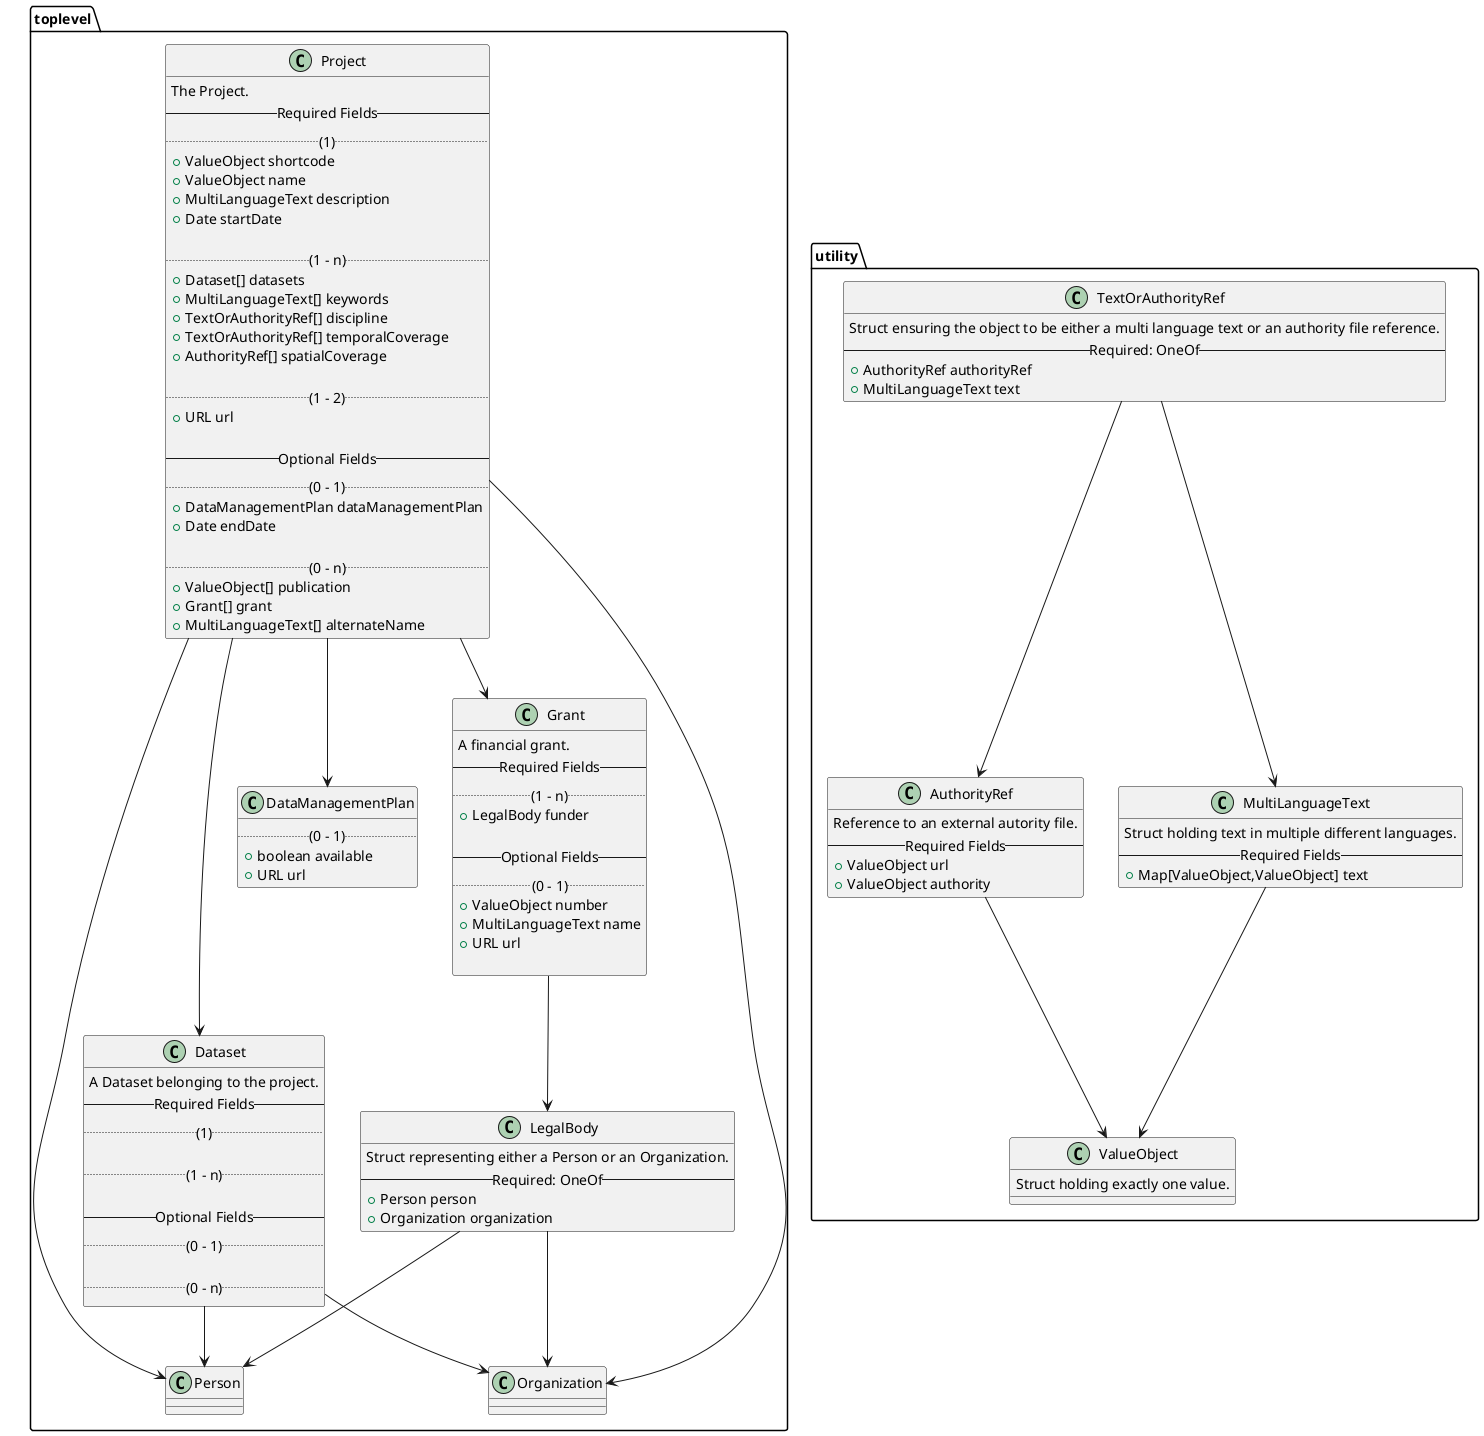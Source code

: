 @startuml Domain Entities
package toplevel {

  class Project {
    The Project.
    -- Required Fields --
    .. (1) ..
    +ValueObject shortcode
    +ValueObject name
    +MultiLanguageText description
    +Date startDate

    .. (1 - n) ..
    +Dataset[] datasets
    +MultiLanguageText[] keywords
    +TextOrAuthorityRef[] discipline
    +TextOrAuthorityRef[] temporalCoverage
    +AuthorityRef[] spatialCoverage

    .. (1 - 2) ..
    +URL url
    ' TODO: do we want URL?

    -- Optional Fields --
    .. (0 - 1) ..
    +DataManagementPlan dataManagementPlan
    +Date endDate

    .. (0 - n) ..
    +ValueObject[] publication
    +Grant[] grant
    +MultiLanguageText[] alternateName
  }

  class Dataset {
    A Dataset belonging to the project.
    ' TODO
    -- Required Fields --
    .. (1) ..

    .. (1 - n) ..

    -- Optional Fields --
    .. (0 - 1) ..

    .. (0 - n) ..
  }

  class DataManagementPlan {
    .. (0 - 1) ..
    +boolean available
    +URL url
    ' TODO: do we want URL?
  }

  class Grant {
    A financial grant.
    -- Required Fields --
    .. (1 - n) ..
    +LegalBody funder

    -- Optional Fields --
    .. (0 - 1) ..
    +ValueObject number
    +MultiLanguageText name
    +URL url
    ' TODO: do we want URL?

  }

  class LegalBody {
    Struct representing either a Person or an Organization.
    -- Required: OneOf --
    +Person person
    +Organization organization
  }

  class Person {
    ' TODO
  }

  class Organization {
    ' TODO
  }

}

package utility {

  class TextOrAuthorityRef {
    ' TODO: find better name
    Struct ensuring the object to be either a multi language text or an authority file reference.
    -- Required: OneOf --
    +AuthorityRef authorityRef
    +MultiLanguageText text
  }

  class AuthorityRef {
    Reference to an external autority file.
    -- Required Fields --
    +ValueObject url
    +ValueObject authority
  }

  class MultiLanguageText {
    Struct holding text in multiple different languages.
    -- Required Fields --
    +Map[ValueObject,ValueObject] text
  }

  class ValueObject {
    Struct holding exactly one value.
  }

}


Project --> Dataset
Project --> DataManagementPlan
Project --> Grant
Project --> Person
Project --> Organization
Dataset --> Person
Dataset --> Organization
Grant --> LegalBody
LegalBody --> Person
LegalBody --> Organization
TextOrAuthorityRef --> MultiLanguageText
TextOrAuthorityRef --> AuthorityRef
AuthorityRef --> ValueObject
MultiLanguageText --> ValueObject

@enduml
